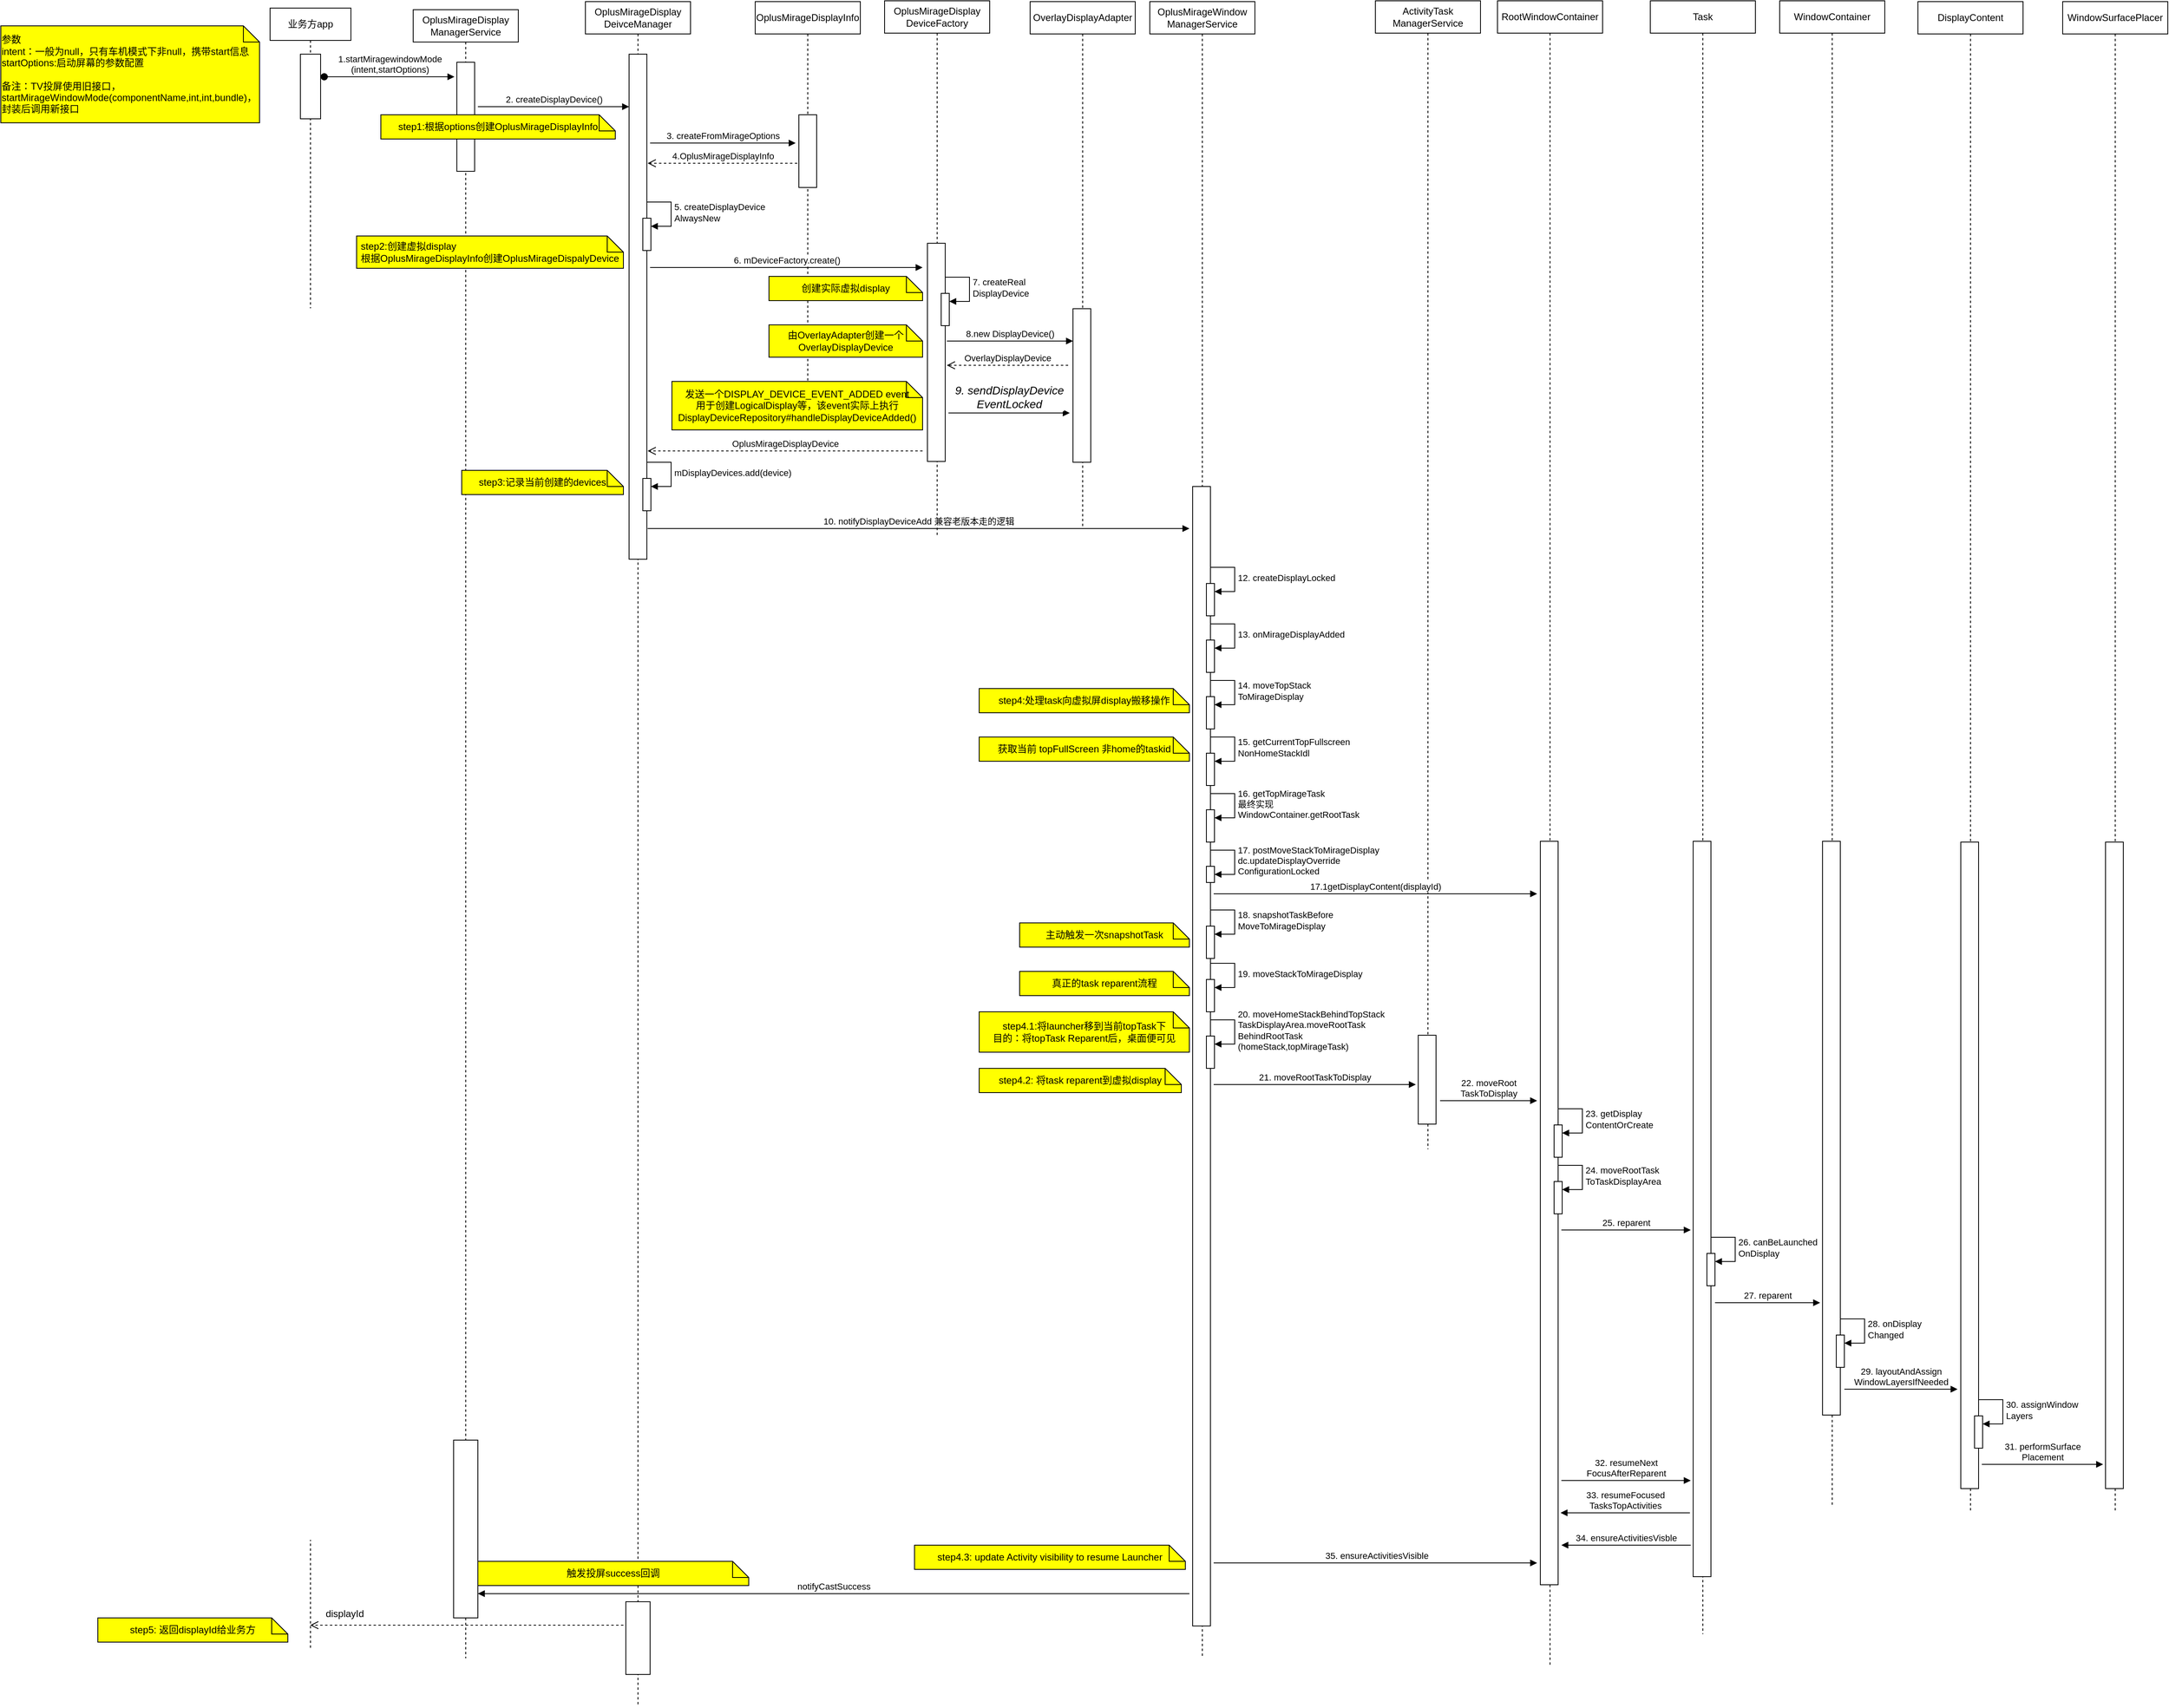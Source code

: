 <mxfile version="21.3.4" type="github">
  <diagram name="Page-1" id="2YBvvXClWsGukQMizWep">
    <mxGraphModel dx="2033" dy="610" grid="1" gridSize="10" guides="1" tooltips="1" connect="1" arrows="1" fold="1" page="1" pageScale="1" pageWidth="850" pageHeight="1100" math="0" shadow="0">
      <root>
        <mxCell id="0" />
        <mxCell id="1" parent="0" />
        <mxCell id="8hkkn-3WCArkH5dwM9WC-1" value="OplusMirageDisplay&lt;br&gt;ManagerService" style="shape=umlLifeline;perimeter=lifelinePerimeter;whiteSpace=wrap;html=1;container=0;dropTarget=0;collapsible=0;recursiveResize=0;outlineConnect=0;portConstraint=eastwest;newEdgeStyle={&quot;edgeStyle&quot;:&quot;elbowEdgeStyle&quot;,&quot;elbow&quot;:&quot;vertical&quot;,&quot;curved&quot;:0,&quot;rounded&quot;:0};" parent="1" vertex="1">
          <mxGeometry x="40" y="30" width="130" height="2040" as="geometry" />
        </mxCell>
        <mxCell id="8hkkn-3WCArkH5dwM9WC-2" value="" style="html=1;points=[];perimeter=orthogonalPerimeter;outlineConnect=0;targetShapes=umlLifeline;portConstraint=eastwest;newEdgeStyle={&quot;edgeStyle&quot;:&quot;elbowEdgeStyle&quot;,&quot;elbow&quot;:&quot;vertical&quot;,&quot;curved&quot;:0,&quot;rounded&quot;:0};" parent="8hkkn-3WCArkH5dwM9WC-1" vertex="1">
          <mxGeometry x="54" y="65" width="22" height="135" as="geometry" />
        </mxCell>
        <mxCell id="8hkkn-3WCArkH5dwM9WC-3" value="1.startMiragewindowMode&lt;br&gt;(intent,startOptions)" style="html=1;verticalAlign=bottom;startArrow=oval;endArrow=block;startSize=8;edgeStyle=elbowEdgeStyle;elbow=vertical;curved=0;rounded=0;" parent="8hkkn-3WCArkH5dwM9WC-1" edge="1">
          <mxGeometry relative="1" as="geometry">
            <mxPoint x="-110" y="83" as="sourcePoint" />
            <mxPoint x="51" y="83.103" as="targetPoint" />
          </mxGeometry>
        </mxCell>
        <mxCell id="gd3cZbeCwH0rsJXDqoFe-23" value="" style="html=1;points=[];perimeter=orthogonalPerimeter;outlineConnect=0;targetShapes=umlLifeline;portConstraint=eastwest;newEdgeStyle={&quot;edgeStyle&quot;:&quot;elbowEdgeStyle&quot;,&quot;elbow&quot;:&quot;vertical&quot;,&quot;curved&quot;:0,&quot;rounded&quot;:0};" vertex="1" parent="8hkkn-3WCArkH5dwM9WC-1">
          <mxGeometry x="50" y="1770" width="30" height="220" as="geometry" />
        </mxCell>
        <mxCell id="8hkkn-3WCArkH5dwM9WC-279" value="OplusMirageDisplay&lt;br&gt;DeivceManager" style="shape=umlLifeline;perimeter=lifelinePerimeter;whiteSpace=wrap;html=1;container=0;dropTarget=0;collapsible=0;recursiveResize=0;outlineConnect=0;portConstraint=eastwest;newEdgeStyle={&quot;edgeStyle&quot;:&quot;elbowEdgeStyle&quot;,&quot;elbow&quot;:&quot;vertical&quot;,&quot;curved&quot;:0,&quot;rounded&quot;:0};" parent="1" vertex="1">
          <mxGeometry x="253" y="20" width="130" height="2110" as="geometry" />
        </mxCell>
        <mxCell id="8hkkn-3WCArkH5dwM9WC-280" value="" style="html=1;points=[];perimeter=orthogonalPerimeter;outlineConnect=0;targetShapes=umlLifeline;portConstraint=eastwest;newEdgeStyle={&quot;edgeStyle&quot;:&quot;elbowEdgeStyle&quot;,&quot;elbow&quot;:&quot;vertical&quot;,&quot;curved&quot;:0,&quot;rounded&quot;:0};" parent="8hkkn-3WCArkH5dwM9WC-279" vertex="1">
          <mxGeometry x="54" y="65" width="22" height="625" as="geometry" />
        </mxCell>
        <mxCell id="8hkkn-3WCArkH5dwM9WC-285" value="" style="html=1;points=[];perimeter=orthogonalPerimeter;outlineConnect=0;targetShapes=umlLifeline;portConstraint=eastwest;newEdgeStyle={&quot;edgeStyle&quot;:&quot;elbowEdgeStyle&quot;,&quot;elbow&quot;:&quot;vertical&quot;,&quot;curved&quot;:0,&quot;rounded&quot;:0};" parent="8hkkn-3WCArkH5dwM9WC-279" vertex="1">
          <mxGeometry x="71" y="268" width="10" height="40" as="geometry" />
        </mxCell>
        <mxCell id="8hkkn-3WCArkH5dwM9WC-286" value="5. createDisplayDevice&lt;br&gt;AlwaysNew" style="html=1;align=left;spacingLeft=2;endArrow=block;rounded=0;edgeStyle=orthogonalEdgeStyle;curved=0;rounded=0;" parent="8hkkn-3WCArkH5dwM9WC-279" target="8hkkn-3WCArkH5dwM9WC-285" edge="1">
          <mxGeometry relative="1" as="geometry">
            <mxPoint x="76" y="248" as="sourcePoint" />
            <Array as="points">
              <mxPoint x="106" y="278" />
            </Array>
          </mxGeometry>
        </mxCell>
        <mxCell id="gd3cZbeCwH0rsJXDqoFe-13" value="" style="html=1;points=[];perimeter=orthogonalPerimeter;outlineConnect=0;targetShapes=umlLifeline;portConstraint=eastwest;newEdgeStyle={&quot;edgeStyle&quot;:&quot;elbowEdgeStyle&quot;,&quot;elbow&quot;:&quot;vertical&quot;,&quot;curved&quot;:0,&quot;rounded&quot;:0};" vertex="1" parent="8hkkn-3WCArkH5dwM9WC-279">
          <mxGeometry x="71" y="590" width="10" height="40" as="geometry" />
        </mxCell>
        <mxCell id="gd3cZbeCwH0rsJXDqoFe-14" value="mDisplayDevices.add(device)" style="html=1;align=left;spacingLeft=2;endArrow=block;rounded=0;edgeStyle=orthogonalEdgeStyle;curved=0;rounded=0;" edge="1" target="gd3cZbeCwH0rsJXDqoFe-13" parent="8hkkn-3WCArkH5dwM9WC-279">
          <mxGeometry relative="1" as="geometry">
            <mxPoint x="76" y="570" as="sourcePoint" />
            <Array as="points">
              <mxPoint x="106" y="600" />
            </Array>
          </mxGeometry>
        </mxCell>
        <mxCell id="gd3cZbeCwH0rsJXDqoFe-31" value="" style="html=1;points=[];perimeter=orthogonalPerimeter;outlineConnect=0;targetShapes=umlLifeline;portConstraint=eastwest;newEdgeStyle={&quot;edgeStyle&quot;:&quot;elbowEdgeStyle&quot;,&quot;elbow&quot;:&quot;vertical&quot;,&quot;curved&quot;:0,&quot;rounded&quot;:0};" vertex="1" parent="8hkkn-3WCArkH5dwM9WC-279">
          <mxGeometry x="50" y="1980" width="30" height="90" as="geometry" />
        </mxCell>
        <mxCell id="8hkkn-3WCArkH5dwM9WC-284" value="2. createDisplayDevice()" style="html=1;verticalAlign=bottom;endArrow=block;edgeStyle=elbowEdgeStyle;elbow=vertical;curved=0;rounded=0;" parent="1" edge="1">
          <mxGeometry width="80" relative="1" as="geometry">
            <mxPoint x="120" y="150" as="sourcePoint" />
            <mxPoint x="307" y="150.034" as="targetPoint" />
          </mxGeometry>
        </mxCell>
        <mxCell id="8hkkn-3WCArkH5dwM9WC-287" value="OplusMirageDisplayInfo" style="shape=umlLifeline;perimeter=lifelinePerimeter;whiteSpace=wrap;html=1;container=0;dropTarget=0;collapsible=0;recursiveResize=0;outlineConnect=0;portConstraint=eastwest;newEdgeStyle={&quot;edgeStyle&quot;:&quot;elbowEdgeStyle&quot;,&quot;elbow&quot;:&quot;vertical&quot;,&quot;curved&quot;:0,&quot;rounded&quot;:0};" parent="1" vertex="1">
          <mxGeometry x="463" y="20" width="130" height="510" as="geometry" />
        </mxCell>
        <mxCell id="8hkkn-3WCArkH5dwM9WC-288" value="" style="html=1;points=[];perimeter=orthogonalPerimeter;outlineConnect=0;targetShapes=umlLifeline;portConstraint=eastwest;newEdgeStyle={&quot;edgeStyle&quot;:&quot;elbowEdgeStyle&quot;,&quot;elbow&quot;:&quot;vertical&quot;,&quot;curved&quot;:0,&quot;rounded&quot;:0};" parent="8hkkn-3WCArkH5dwM9WC-287" vertex="1">
          <mxGeometry x="54" y="140" width="22" height="90" as="geometry" />
        </mxCell>
        <mxCell id="8hkkn-3WCArkH5dwM9WC-293" value="3. createFromMirageOptions" style="html=1;verticalAlign=bottom;endArrow=block;edgeStyle=elbowEdgeStyle;elbow=vertical;curved=0;rounded=0;" parent="1" edge="1">
          <mxGeometry width="80" relative="1" as="geometry">
            <mxPoint x="333" y="195" as="sourcePoint" />
            <mxPoint x="513" y="195" as="targetPoint" />
          </mxGeometry>
        </mxCell>
        <mxCell id="8hkkn-3WCArkH5dwM9WC-296" value="OplusMirageDisplay&lt;br&gt;DeviceFactory" style="shape=umlLifeline;perimeter=lifelinePerimeter;whiteSpace=wrap;html=1;container=0;dropTarget=0;collapsible=0;recursiveResize=0;outlineConnect=0;portConstraint=eastwest;newEdgeStyle={&quot;edgeStyle&quot;:&quot;elbowEdgeStyle&quot;,&quot;elbow&quot;:&quot;vertical&quot;,&quot;curved&quot;:0,&quot;rounded&quot;:0};" parent="1" vertex="1">
          <mxGeometry x="623" y="19" width="130" height="661" as="geometry" />
        </mxCell>
        <mxCell id="8hkkn-3WCArkH5dwM9WC-297" value="" style="html=1;points=[];perimeter=orthogonalPerimeter;outlineConnect=0;targetShapes=umlLifeline;portConstraint=eastwest;newEdgeStyle={&quot;edgeStyle&quot;:&quot;elbowEdgeStyle&quot;,&quot;elbow&quot;:&quot;vertical&quot;,&quot;curved&quot;:0,&quot;rounded&quot;:0};" parent="8hkkn-3WCArkH5dwM9WC-296" vertex="1">
          <mxGeometry x="53" y="300" width="22" height="270" as="geometry" />
        </mxCell>
        <mxCell id="8hkkn-3WCArkH5dwM9WC-304" value="" style="html=1;points=[];perimeter=orthogonalPerimeter;outlineConnect=0;targetShapes=umlLifeline;portConstraint=eastwest;newEdgeStyle={&quot;edgeStyle&quot;:&quot;elbowEdgeStyle&quot;,&quot;elbow&quot;:&quot;vertical&quot;,&quot;curved&quot;:0,&quot;rounded&quot;:0};" parent="8hkkn-3WCArkH5dwM9WC-296" vertex="1">
          <mxGeometry x="70" y="362" width="10" height="40" as="geometry" />
        </mxCell>
        <mxCell id="8hkkn-3WCArkH5dwM9WC-305" value="7. createReal&lt;br&gt;DisplayDevice" style="html=1;align=left;spacingLeft=2;endArrow=block;rounded=0;edgeStyle=orthogonalEdgeStyle;curved=0;rounded=0;" parent="8hkkn-3WCArkH5dwM9WC-296" target="8hkkn-3WCArkH5dwM9WC-304" edge="1">
          <mxGeometry relative="1" as="geometry">
            <mxPoint x="75" y="342" as="sourcePoint" />
            <Array as="points">
              <mxPoint x="105" y="372" />
            </Array>
          </mxGeometry>
        </mxCell>
        <mxCell id="8hkkn-3WCArkH5dwM9WC-303" value="6. mDeviceFactory.create()" style="html=1;verticalAlign=bottom;endArrow=block;edgeStyle=elbowEdgeStyle;elbow=vertical;curved=0;rounded=0;" parent="1" edge="1">
          <mxGeometry x="0.002" width="80" relative="1" as="geometry">
            <mxPoint x="333" y="349" as="sourcePoint" />
            <mxPoint x="670" y="349" as="targetPoint" />
            <mxPoint as="offset" />
          </mxGeometry>
        </mxCell>
        <mxCell id="8hkkn-3WCArkH5dwM9WC-306" value="OverlayDisplayAdapter" style="shape=umlLifeline;perimeter=lifelinePerimeter;whiteSpace=wrap;html=1;container=0;dropTarget=0;collapsible=0;recursiveResize=0;outlineConnect=0;portConstraint=eastwest;newEdgeStyle={&quot;edgeStyle&quot;:&quot;elbowEdgeStyle&quot;,&quot;elbow&quot;:&quot;vertical&quot;,&quot;curved&quot;:0,&quot;rounded&quot;:0};" parent="1" vertex="1">
          <mxGeometry x="803" y="20" width="130" height="650" as="geometry" />
        </mxCell>
        <mxCell id="8hkkn-3WCArkH5dwM9WC-307" value="" style="html=1;points=[];perimeter=orthogonalPerimeter;outlineConnect=0;targetShapes=umlLifeline;portConstraint=eastwest;newEdgeStyle={&quot;edgeStyle&quot;:&quot;elbowEdgeStyle&quot;,&quot;elbow&quot;:&quot;vertical&quot;,&quot;curved&quot;:0,&quot;rounded&quot;:0};" parent="8hkkn-3WCArkH5dwM9WC-306" vertex="1">
          <mxGeometry x="53" y="380" width="22" height="190" as="geometry" />
        </mxCell>
        <mxCell id="8hkkn-3WCArkH5dwM9WC-310" value="&lt;font style=&quot;font-size: 14px;&quot;&gt;&lt;i&gt;9. sendDisplayDevice&lt;br&gt;EventLocked&lt;/i&gt;&lt;/font&gt;" style="html=1;verticalAlign=bottom;endArrow=block;edgeStyle=elbowEdgeStyle;elbow=vertical;curved=0;rounded=0;" parent="1" edge="1">
          <mxGeometry width="80" relative="1" as="geometry">
            <mxPoint x="702" y="529" as="sourcePoint" />
            <mxPoint x="852" y="529" as="targetPoint" />
            <mxPoint as="offset" />
          </mxGeometry>
        </mxCell>
        <mxCell id="8hkkn-3WCArkH5dwM9WC-311" value="OplusMirageDisplayDevice" style="html=1;verticalAlign=bottom;endArrow=open;dashed=1;endSize=8;edgeStyle=elbowEdgeStyle;elbow=vertical;curved=0;rounded=0;" parent="1" edge="1">
          <mxGeometry relative="1" as="geometry">
            <mxPoint x="670" y="576" as="sourcePoint" />
            <mxPoint x="330" y="576" as="targetPoint" />
          </mxGeometry>
        </mxCell>
        <mxCell id="8hkkn-3WCArkH5dwM9WC-312" value="OplusMirageWindow&lt;br&gt;ManagerService" style="shape=umlLifeline;perimeter=lifelinePerimeter;whiteSpace=wrap;html=1;container=0;dropTarget=0;collapsible=0;recursiveResize=0;outlineConnect=0;portConstraint=eastwest;newEdgeStyle={&quot;edgeStyle&quot;:&quot;elbowEdgeStyle&quot;,&quot;elbow&quot;:&quot;vertical&quot;,&quot;curved&quot;:0,&quot;rounded&quot;:0};" parent="1" vertex="1">
          <mxGeometry x="951" y="20" width="130" height="2050" as="geometry" />
        </mxCell>
        <mxCell id="8hkkn-3WCArkH5dwM9WC-313" value="" style="html=1;points=[];perimeter=orthogonalPerimeter;outlineConnect=0;targetShapes=umlLifeline;portConstraint=eastwest;newEdgeStyle={&quot;edgeStyle&quot;:&quot;elbowEdgeStyle&quot;,&quot;elbow&quot;:&quot;vertical&quot;,&quot;curved&quot;:0,&quot;rounded&quot;:0};" parent="8hkkn-3WCArkH5dwM9WC-312" vertex="1">
          <mxGeometry x="53" y="600" width="22" height="1410" as="geometry" />
        </mxCell>
        <mxCell id="8hkkn-3WCArkH5dwM9WC-317" value="" style="html=1;points=[];perimeter=orthogonalPerimeter;outlineConnect=0;targetShapes=umlLifeline;portConstraint=eastwest;newEdgeStyle={&quot;edgeStyle&quot;:&quot;elbowEdgeStyle&quot;,&quot;elbow&quot;:&quot;vertical&quot;,&quot;curved&quot;:0,&quot;rounded&quot;:0};" parent="8hkkn-3WCArkH5dwM9WC-312" vertex="1">
          <mxGeometry x="70" y="720" width="10" height="40" as="geometry" />
        </mxCell>
        <mxCell id="8hkkn-3WCArkH5dwM9WC-318" value="12. createDisplayLocked" style="html=1;align=left;spacingLeft=2;endArrow=block;rounded=0;edgeStyle=orthogonalEdgeStyle;curved=0;rounded=0;" parent="8hkkn-3WCArkH5dwM9WC-312" target="8hkkn-3WCArkH5dwM9WC-317" edge="1">
          <mxGeometry relative="1" as="geometry">
            <mxPoint x="75" y="700" as="sourcePoint" />
            <Array as="points">
              <mxPoint x="105" y="730" />
            </Array>
          </mxGeometry>
        </mxCell>
        <mxCell id="8hkkn-3WCArkH5dwM9WC-319" value="" style="html=1;points=[];perimeter=orthogonalPerimeter;outlineConnect=0;targetShapes=umlLifeline;portConstraint=eastwest;newEdgeStyle={&quot;edgeStyle&quot;:&quot;elbowEdgeStyle&quot;,&quot;elbow&quot;:&quot;vertical&quot;,&quot;curved&quot;:0,&quot;rounded&quot;:0};" parent="8hkkn-3WCArkH5dwM9WC-312" vertex="1">
          <mxGeometry x="70" y="790" width="10" height="40" as="geometry" />
        </mxCell>
        <mxCell id="8hkkn-3WCArkH5dwM9WC-320" value="13. onMirageDisplayAdded" style="html=1;align=left;spacingLeft=2;endArrow=block;rounded=0;edgeStyle=orthogonalEdgeStyle;curved=0;rounded=0;" parent="8hkkn-3WCArkH5dwM9WC-312" target="8hkkn-3WCArkH5dwM9WC-319" edge="1">
          <mxGeometry relative="1" as="geometry">
            <mxPoint x="75" y="770" as="sourcePoint" />
            <Array as="points">
              <mxPoint x="105" y="800" />
            </Array>
          </mxGeometry>
        </mxCell>
        <mxCell id="8hkkn-3WCArkH5dwM9WC-321" value="" style="html=1;points=[];perimeter=orthogonalPerimeter;outlineConnect=0;targetShapes=umlLifeline;portConstraint=eastwest;newEdgeStyle={&quot;edgeStyle&quot;:&quot;elbowEdgeStyle&quot;,&quot;elbow&quot;:&quot;vertical&quot;,&quot;curved&quot;:0,&quot;rounded&quot;:0};" parent="8hkkn-3WCArkH5dwM9WC-312" vertex="1">
          <mxGeometry x="70" y="860" width="10" height="40" as="geometry" />
        </mxCell>
        <mxCell id="8hkkn-3WCArkH5dwM9WC-322" value="14. moveTopStack&lt;br&gt;ToMirageDisplay&amp;nbsp;" style="html=1;align=left;spacingLeft=2;endArrow=block;rounded=0;edgeStyle=orthogonalEdgeStyle;curved=0;rounded=0;" parent="8hkkn-3WCArkH5dwM9WC-312" target="8hkkn-3WCArkH5dwM9WC-321" edge="1">
          <mxGeometry relative="1" as="geometry">
            <mxPoint x="75" y="840" as="sourcePoint" />
            <Array as="points">
              <mxPoint x="105" y="870" />
            </Array>
          </mxGeometry>
        </mxCell>
        <mxCell id="8hkkn-3WCArkH5dwM9WC-323" value="" style="html=1;points=[];perimeter=orthogonalPerimeter;outlineConnect=0;targetShapes=umlLifeline;portConstraint=eastwest;newEdgeStyle={&quot;edgeStyle&quot;:&quot;elbowEdgeStyle&quot;,&quot;elbow&quot;:&quot;vertical&quot;,&quot;curved&quot;:0,&quot;rounded&quot;:0};" parent="8hkkn-3WCArkH5dwM9WC-312" vertex="1">
          <mxGeometry x="70" y="930" width="10" height="40" as="geometry" />
        </mxCell>
        <mxCell id="8hkkn-3WCArkH5dwM9WC-324" value="15. getCurrentTopFullscreen&lt;br&gt;NonHomeStackIdl" style="html=1;align=left;spacingLeft=2;endArrow=block;rounded=0;edgeStyle=orthogonalEdgeStyle;curved=0;rounded=0;" parent="8hkkn-3WCArkH5dwM9WC-312" target="8hkkn-3WCArkH5dwM9WC-323" edge="1">
          <mxGeometry relative="1" as="geometry">
            <mxPoint x="75" y="910" as="sourcePoint" />
            <Array as="points">
              <mxPoint x="105" y="940" />
            </Array>
          </mxGeometry>
        </mxCell>
        <mxCell id="8hkkn-3WCArkH5dwM9WC-325" value="" style="html=1;points=[];perimeter=orthogonalPerimeter;outlineConnect=0;targetShapes=umlLifeline;portConstraint=eastwest;newEdgeStyle={&quot;edgeStyle&quot;:&quot;elbowEdgeStyle&quot;,&quot;elbow&quot;:&quot;vertical&quot;,&quot;curved&quot;:0,&quot;rounded&quot;:0};" parent="8hkkn-3WCArkH5dwM9WC-312" vertex="1">
          <mxGeometry x="70" y="1000" width="10" height="40" as="geometry" />
        </mxCell>
        <mxCell id="8hkkn-3WCArkH5dwM9WC-326" value="16. getTopMirageTask&lt;br&gt;最终实现&lt;br&gt;WindowContainer.getRootTask" style="html=1;align=left;spacingLeft=2;endArrow=block;rounded=0;edgeStyle=orthogonalEdgeStyle;curved=0;rounded=0;" parent="8hkkn-3WCArkH5dwM9WC-312" target="8hkkn-3WCArkH5dwM9WC-325" edge="1">
          <mxGeometry relative="1" as="geometry">
            <mxPoint x="75" y="980" as="sourcePoint" />
            <Array as="points">
              <mxPoint x="105" y="1010" />
            </Array>
          </mxGeometry>
        </mxCell>
        <mxCell id="8hkkn-3WCArkH5dwM9WC-329" value="" style="html=1;points=[];perimeter=orthogonalPerimeter;outlineConnect=0;targetShapes=umlLifeline;portConstraint=eastwest;newEdgeStyle={&quot;edgeStyle&quot;:&quot;elbowEdgeStyle&quot;,&quot;elbow&quot;:&quot;vertical&quot;,&quot;curved&quot;:0,&quot;rounded&quot;:0};" parent="8hkkn-3WCArkH5dwM9WC-312" vertex="1">
          <mxGeometry x="70" y="1070" width="10" height="20" as="geometry" />
        </mxCell>
        <mxCell id="8hkkn-3WCArkH5dwM9WC-330" value="17. postMoveStackToMirageDisplay&lt;br&gt;dc.updateDisplayOverride&lt;br&gt;ConfigurationLocked" style="html=1;align=left;spacingLeft=2;endArrow=block;rounded=0;edgeStyle=orthogonalEdgeStyle;curved=0;rounded=0;" parent="8hkkn-3WCArkH5dwM9WC-312" target="8hkkn-3WCArkH5dwM9WC-329" edge="1">
          <mxGeometry relative="1" as="geometry">
            <mxPoint x="75" y="1050" as="sourcePoint" />
            <Array as="points">
              <mxPoint x="105" y="1080" />
            </Array>
          </mxGeometry>
        </mxCell>
        <mxCell id="8hkkn-3WCArkH5dwM9WC-331" value="" style="html=1;points=[];perimeter=orthogonalPerimeter;outlineConnect=0;targetShapes=umlLifeline;portConstraint=eastwest;newEdgeStyle={&quot;edgeStyle&quot;:&quot;elbowEdgeStyle&quot;,&quot;elbow&quot;:&quot;vertical&quot;,&quot;curved&quot;:0,&quot;rounded&quot;:0};" parent="8hkkn-3WCArkH5dwM9WC-312" vertex="1">
          <mxGeometry x="70" y="1144" width="10" height="40" as="geometry" />
        </mxCell>
        <mxCell id="8hkkn-3WCArkH5dwM9WC-332" value="18. snapshotTaskBefore&lt;br&gt;MoveToMirageDisplay" style="html=1;align=left;spacingLeft=2;endArrow=block;rounded=0;edgeStyle=orthogonalEdgeStyle;curved=0;rounded=0;" parent="8hkkn-3WCArkH5dwM9WC-312" target="8hkkn-3WCArkH5dwM9WC-331" edge="1">
          <mxGeometry relative="1" as="geometry">
            <mxPoint x="75" y="1124" as="sourcePoint" />
            <Array as="points">
              <mxPoint x="105" y="1154" />
            </Array>
          </mxGeometry>
        </mxCell>
        <mxCell id="8hkkn-3WCArkH5dwM9WC-333" value="" style="html=1;points=[];perimeter=orthogonalPerimeter;outlineConnect=0;targetShapes=umlLifeline;portConstraint=eastwest;newEdgeStyle={&quot;edgeStyle&quot;:&quot;elbowEdgeStyle&quot;,&quot;elbow&quot;:&quot;vertical&quot;,&quot;curved&quot;:0,&quot;rounded&quot;:0};" parent="8hkkn-3WCArkH5dwM9WC-312" vertex="1">
          <mxGeometry x="70" y="1210" width="10" height="40" as="geometry" />
        </mxCell>
        <mxCell id="8hkkn-3WCArkH5dwM9WC-334" value="19. moveStackToMirageDisplay" style="html=1;align=left;spacingLeft=2;endArrow=block;rounded=0;edgeStyle=orthogonalEdgeStyle;curved=0;rounded=0;" parent="8hkkn-3WCArkH5dwM9WC-312" target="8hkkn-3WCArkH5dwM9WC-333" edge="1">
          <mxGeometry relative="1" as="geometry">
            <mxPoint x="75" y="1190" as="sourcePoint" />
            <Array as="points">
              <mxPoint x="105" y="1220" />
            </Array>
          </mxGeometry>
        </mxCell>
        <mxCell id="8hkkn-3WCArkH5dwM9WC-335" value="" style="html=1;points=[];perimeter=orthogonalPerimeter;outlineConnect=0;targetShapes=umlLifeline;portConstraint=eastwest;newEdgeStyle={&quot;edgeStyle&quot;:&quot;elbowEdgeStyle&quot;,&quot;elbow&quot;:&quot;vertical&quot;,&quot;curved&quot;:0,&quot;rounded&quot;:0};" parent="8hkkn-3WCArkH5dwM9WC-312" vertex="1">
          <mxGeometry x="70" y="1280" width="10" height="40" as="geometry" />
        </mxCell>
        <mxCell id="8hkkn-3WCArkH5dwM9WC-336" value="20. moveHomeStackBehindTopStack&lt;br&gt;TaskDisplayArea.moveRootTask&lt;br&gt;BehindRootTask&lt;br&gt;(homeStack,topMirageTask)" style="html=1;align=left;spacingLeft=2;endArrow=block;rounded=0;edgeStyle=orthogonalEdgeStyle;curved=0;rounded=0;" parent="8hkkn-3WCArkH5dwM9WC-312" target="8hkkn-3WCArkH5dwM9WC-335" edge="1">
          <mxGeometry relative="1" as="geometry">
            <mxPoint x="75" y="1260" as="sourcePoint" />
            <Array as="points">
              <mxPoint x="105" y="1290" />
            </Array>
          </mxGeometry>
        </mxCell>
        <mxCell id="8hkkn-3WCArkH5dwM9WC-314" value="10. notifyDisplayDeviceAdd 兼容老版本走的逻辑" style="html=1;verticalAlign=bottom;endArrow=block;edgeStyle=elbowEdgeStyle;elbow=vertical;curved=0;rounded=0;" parent="1" edge="1">
          <mxGeometry width="80" relative="1" as="geometry">
            <mxPoint x="330" y="672" as="sourcePoint" />
            <mxPoint x="1000" y="672" as="targetPoint" />
          </mxGeometry>
        </mxCell>
        <mxCell id="8hkkn-3WCArkH5dwM9WC-337" value="ActivityTask&lt;br&gt;ManagerService" style="shape=umlLifeline;perimeter=lifelinePerimeter;whiteSpace=wrap;html=1;container=0;dropTarget=0;collapsible=0;recursiveResize=0;outlineConnect=0;portConstraint=eastwest;newEdgeStyle={&quot;edgeStyle&quot;:&quot;elbowEdgeStyle&quot;,&quot;elbow&quot;:&quot;vertical&quot;,&quot;curved&quot;:0,&quot;rounded&quot;:0};" parent="1" vertex="1">
          <mxGeometry x="1230" y="19" width="130" height="1421" as="geometry" />
        </mxCell>
        <mxCell id="8hkkn-3WCArkH5dwM9WC-338" value="" style="html=1;points=[];perimeter=orthogonalPerimeter;outlineConnect=0;targetShapes=umlLifeline;portConstraint=eastwest;newEdgeStyle={&quot;edgeStyle&quot;:&quot;elbowEdgeStyle&quot;,&quot;elbow&quot;:&quot;vertical&quot;,&quot;curved&quot;:0,&quot;rounded&quot;:0};" parent="8hkkn-3WCArkH5dwM9WC-337" vertex="1">
          <mxGeometry x="53" y="1280" width="22" height="110" as="geometry" />
        </mxCell>
        <mxCell id="8hkkn-3WCArkH5dwM9WC-339" value="21. moveRootTaskToDisplay" style="html=1;verticalAlign=bottom;endArrow=block;edgeStyle=elbowEdgeStyle;elbow=vertical;curved=0;rounded=0;" parent="1" edge="1">
          <mxGeometry width="80" relative="1" as="geometry">
            <mxPoint x="1030" y="1360" as="sourcePoint" />
            <mxPoint x="1280" y="1360" as="targetPoint" />
          </mxGeometry>
        </mxCell>
        <mxCell id="8hkkn-3WCArkH5dwM9WC-340" value="RootWindowContainer" style="shape=umlLifeline;perimeter=lifelinePerimeter;whiteSpace=wrap;html=1;container=0;dropTarget=0;collapsible=0;recursiveResize=0;outlineConnect=0;portConstraint=eastwest;newEdgeStyle={&quot;edgeStyle&quot;:&quot;elbowEdgeStyle&quot;,&quot;elbow&quot;:&quot;vertical&quot;,&quot;curved&quot;:0,&quot;rounded&quot;:0};" parent="1" vertex="1">
          <mxGeometry x="1381" y="19" width="130" height="2061" as="geometry" />
        </mxCell>
        <mxCell id="8hkkn-3WCArkH5dwM9WC-341" value="" style="html=1;points=[];perimeter=orthogonalPerimeter;outlineConnect=0;targetShapes=umlLifeline;portConstraint=eastwest;newEdgeStyle={&quot;edgeStyle&quot;:&quot;elbowEdgeStyle&quot;,&quot;elbow&quot;:&quot;vertical&quot;,&quot;curved&quot;:0,&quot;rounded&quot;:0};" parent="8hkkn-3WCArkH5dwM9WC-340" vertex="1">
          <mxGeometry x="53" y="1040" width="22" height="920" as="geometry" />
        </mxCell>
        <mxCell id="8hkkn-3WCArkH5dwM9WC-344" value="" style="html=1;points=[];perimeter=orthogonalPerimeter;outlineConnect=0;targetShapes=umlLifeline;portConstraint=eastwest;newEdgeStyle={&quot;edgeStyle&quot;:&quot;elbowEdgeStyle&quot;,&quot;elbow&quot;:&quot;vertical&quot;,&quot;curved&quot;:0,&quot;rounded&quot;:0};" parent="8hkkn-3WCArkH5dwM9WC-340" vertex="1">
          <mxGeometry x="70" y="1391" width="10" height="40" as="geometry" />
        </mxCell>
        <mxCell id="8hkkn-3WCArkH5dwM9WC-345" value="23. getDisplay&lt;br&gt;ContentOrCreate" style="html=1;align=left;spacingLeft=2;endArrow=block;rounded=0;edgeStyle=orthogonalEdgeStyle;curved=0;rounded=0;" parent="8hkkn-3WCArkH5dwM9WC-340" target="8hkkn-3WCArkH5dwM9WC-344" edge="1">
          <mxGeometry relative="1" as="geometry">
            <mxPoint x="75" y="1371" as="sourcePoint" />
            <Array as="points">
              <mxPoint x="105" y="1401" />
            </Array>
          </mxGeometry>
        </mxCell>
        <mxCell id="8hkkn-3WCArkH5dwM9WC-346" value="" style="html=1;points=[];perimeter=orthogonalPerimeter;outlineConnect=0;targetShapes=umlLifeline;portConstraint=eastwest;newEdgeStyle={&quot;edgeStyle&quot;:&quot;elbowEdgeStyle&quot;,&quot;elbow&quot;:&quot;vertical&quot;,&quot;curved&quot;:0,&quot;rounded&quot;:0};" parent="8hkkn-3WCArkH5dwM9WC-340" vertex="1">
          <mxGeometry x="70" y="1461" width="10" height="40" as="geometry" />
        </mxCell>
        <mxCell id="8hkkn-3WCArkH5dwM9WC-347" value="24. moveRootTask&lt;br&gt;ToTaskDisplayArea" style="html=1;align=left;spacingLeft=2;endArrow=block;rounded=0;edgeStyle=orthogonalEdgeStyle;curved=0;rounded=0;" parent="8hkkn-3WCArkH5dwM9WC-340" target="8hkkn-3WCArkH5dwM9WC-346" edge="1">
          <mxGeometry relative="1" as="geometry">
            <mxPoint x="75" y="1441" as="sourcePoint" />
            <Array as="points">
              <mxPoint x="105" y="1471" />
            </Array>
          </mxGeometry>
        </mxCell>
        <mxCell id="8hkkn-3WCArkH5dwM9WC-342" value="17.1getDisplayContent(displayId)" style="html=1;verticalAlign=bottom;endArrow=block;edgeStyle=elbowEdgeStyle;elbow=vertical;curved=0;rounded=0;" parent="1" edge="1">
          <mxGeometry width="80" relative="1" as="geometry">
            <mxPoint x="1030" y="1124" as="sourcePoint" />
            <mxPoint x="1430" y="1124" as="targetPoint" />
          </mxGeometry>
        </mxCell>
        <mxCell id="8hkkn-3WCArkH5dwM9WC-343" value="22. moveRoot&lt;br&gt;TaskToDisplay" style="html=1;verticalAlign=bottom;endArrow=block;edgeStyle=elbowEdgeStyle;elbow=vertical;curved=0;rounded=0;" parent="1" edge="1">
          <mxGeometry width="80" relative="1" as="geometry">
            <mxPoint x="1310" y="1380" as="sourcePoint" />
            <mxPoint x="1430" y="1380" as="targetPoint" />
          </mxGeometry>
        </mxCell>
        <mxCell id="8hkkn-3WCArkH5dwM9WC-348" value="&amp;nbsp;35. ensureActivitiesVisible" style="html=1;verticalAlign=bottom;endArrow=block;edgeStyle=elbowEdgeStyle;elbow=vertical;curved=0;rounded=0;" parent="1" edge="1">
          <mxGeometry width="80" relative="1" as="geometry">
            <mxPoint x="1030" y="1952" as="sourcePoint" />
            <mxPoint x="1430" y="1952" as="targetPoint" />
          </mxGeometry>
        </mxCell>
        <mxCell id="BTnKgpzovzwkrVFmSv59-1" value="Task" style="shape=umlLifeline;perimeter=lifelinePerimeter;whiteSpace=wrap;html=1;container=0;dropTarget=0;collapsible=0;recursiveResize=0;outlineConnect=0;portConstraint=eastwest;newEdgeStyle={&quot;edgeStyle&quot;:&quot;elbowEdgeStyle&quot;,&quot;elbow&quot;:&quot;vertical&quot;,&quot;curved&quot;:0,&quot;rounded&quot;:0};" parent="1" vertex="1">
          <mxGeometry x="1570" y="19" width="130" height="2021" as="geometry" />
        </mxCell>
        <mxCell id="BTnKgpzovzwkrVFmSv59-2" value="" style="html=1;points=[];perimeter=orthogonalPerimeter;outlineConnect=0;targetShapes=umlLifeline;portConstraint=eastwest;newEdgeStyle={&quot;edgeStyle&quot;:&quot;elbowEdgeStyle&quot;,&quot;elbow&quot;:&quot;vertical&quot;,&quot;curved&quot;:0,&quot;rounded&quot;:0};" parent="BTnKgpzovzwkrVFmSv59-1" vertex="1">
          <mxGeometry x="53" y="1040" width="22" height="910" as="geometry" />
        </mxCell>
        <mxCell id="BTnKgpzovzwkrVFmSv59-8" value="" style="html=1;points=[];perimeter=orthogonalPerimeter;outlineConnect=0;targetShapes=umlLifeline;portConstraint=eastwest;newEdgeStyle={&quot;edgeStyle&quot;:&quot;elbowEdgeStyle&quot;,&quot;elbow&quot;:&quot;vertical&quot;,&quot;curved&quot;:0,&quot;rounded&quot;:0};" parent="BTnKgpzovzwkrVFmSv59-1" vertex="1">
          <mxGeometry x="70" y="1550" width="10" height="40" as="geometry" />
        </mxCell>
        <mxCell id="BTnKgpzovzwkrVFmSv59-9" value="26. canBeLaunched&lt;br&gt;OnDisplay" style="html=1;align=left;spacingLeft=2;endArrow=block;rounded=0;edgeStyle=orthogonalEdgeStyle;curved=0;rounded=0;" parent="BTnKgpzovzwkrVFmSv59-1" target="BTnKgpzovzwkrVFmSv59-8" edge="1">
          <mxGeometry relative="1" as="geometry">
            <mxPoint x="75" y="1530" as="sourcePoint" />
            <Array as="points">
              <mxPoint x="105" y="1560" />
            </Array>
          </mxGeometry>
        </mxCell>
        <mxCell id="BTnKgpzovzwkrVFmSv59-7" value="25. reparent" style="html=1;verticalAlign=bottom;endArrow=block;edgeStyle=elbowEdgeStyle;elbow=vertical;curved=0;rounded=0;" parent="1" edge="1">
          <mxGeometry width="80" relative="1" as="geometry">
            <mxPoint x="1460" y="1540" as="sourcePoint" />
            <mxPoint x="1620" y="1540" as="targetPoint" />
          </mxGeometry>
        </mxCell>
        <mxCell id="BTnKgpzovzwkrVFmSv59-12" value="WindowContainer" style="shape=umlLifeline;perimeter=lifelinePerimeter;whiteSpace=wrap;html=1;container=0;dropTarget=0;collapsible=0;recursiveResize=0;outlineConnect=0;portConstraint=eastwest;newEdgeStyle={&quot;edgeStyle&quot;:&quot;elbowEdgeStyle&quot;,&quot;elbow&quot;:&quot;vertical&quot;,&quot;curved&quot;:0,&quot;rounded&quot;:0};" parent="1" vertex="1">
          <mxGeometry x="1730" y="19" width="130" height="1861" as="geometry" />
        </mxCell>
        <mxCell id="BTnKgpzovzwkrVFmSv59-13" value="" style="html=1;points=[];perimeter=orthogonalPerimeter;outlineConnect=0;targetShapes=umlLifeline;portConstraint=eastwest;newEdgeStyle={&quot;edgeStyle&quot;:&quot;elbowEdgeStyle&quot;,&quot;elbow&quot;:&quot;vertical&quot;,&quot;curved&quot;:0,&quot;rounded&quot;:0};" parent="BTnKgpzovzwkrVFmSv59-12" vertex="1">
          <mxGeometry x="53" y="1040" width="22" height="710" as="geometry" />
        </mxCell>
        <mxCell id="BTnKgpzovzwkrVFmSv59-19" value="" style="html=1;points=[];perimeter=orthogonalPerimeter;outlineConnect=0;targetShapes=umlLifeline;portConstraint=eastwest;newEdgeStyle={&quot;edgeStyle&quot;:&quot;elbowEdgeStyle&quot;,&quot;elbow&quot;:&quot;vertical&quot;,&quot;curved&quot;:0,&quot;rounded&quot;:0};" parent="BTnKgpzovzwkrVFmSv59-12" vertex="1">
          <mxGeometry x="70" y="1651" width="10" height="40" as="geometry" />
        </mxCell>
        <mxCell id="BTnKgpzovzwkrVFmSv59-20" value="28. onDisplay&lt;br&gt;Changed" style="html=1;align=left;spacingLeft=2;endArrow=block;rounded=0;edgeStyle=orthogonalEdgeStyle;curved=0;rounded=0;" parent="BTnKgpzovzwkrVFmSv59-12" target="BTnKgpzovzwkrVFmSv59-19" edge="1">
          <mxGeometry relative="1" as="geometry">
            <mxPoint x="75" y="1631" as="sourcePoint" />
            <Array as="points">
              <mxPoint x="105" y="1661" />
            </Array>
          </mxGeometry>
        </mxCell>
        <mxCell id="BTnKgpzovzwkrVFmSv59-18" value="27. reparent" style="html=1;verticalAlign=bottom;endArrow=block;edgeStyle=elbowEdgeStyle;elbow=vertical;curved=0;rounded=0;" parent="1" edge="1">
          <mxGeometry width="80" relative="1" as="geometry">
            <mxPoint x="1650" y="1630" as="sourcePoint" />
            <mxPoint x="1780" y="1630" as="targetPoint" />
          </mxGeometry>
        </mxCell>
        <mxCell id="BTnKgpzovzwkrVFmSv59-21" value="DisplayContent" style="shape=umlLifeline;perimeter=lifelinePerimeter;whiteSpace=wrap;html=1;container=0;dropTarget=0;collapsible=0;recursiveResize=0;outlineConnect=0;portConstraint=eastwest;newEdgeStyle={&quot;edgeStyle&quot;:&quot;elbowEdgeStyle&quot;,&quot;elbow&quot;:&quot;vertical&quot;,&quot;curved&quot;:0,&quot;rounded&quot;:0};" parent="1" vertex="1">
          <mxGeometry x="1901" y="20" width="130" height="1870" as="geometry" />
        </mxCell>
        <mxCell id="BTnKgpzovzwkrVFmSv59-22" value="" style="html=1;points=[];perimeter=orthogonalPerimeter;outlineConnect=0;targetShapes=umlLifeline;portConstraint=eastwest;newEdgeStyle={&quot;edgeStyle&quot;:&quot;elbowEdgeStyle&quot;,&quot;elbow&quot;:&quot;vertical&quot;,&quot;curved&quot;:0,&quot;rounded&quot;:0};" parent="BTnKgpzovzwkrVFmSv59-21" vertex="1">
          <mxGeometry x="53" y="1040" width="22" height="800" as="geometry" />
        </mxCell>
        <mxCell id="BTnKgpzovzwkrVFmSv59-26" value="" style="html=1;points=[];perimeter=orthogonalPerimeter;outlineConnect=0;targetShapes=umlLifeline;portConstraint=eastwest;newEdgeStyle={&quot;edgeStyle&quot;:&quot;elbowEdgeStyle&quot;,&quot;elbow&quot;:&quot;vertical&quot;,&quot;curved&quot;:0,&quot;rounded&quot;:0};" parent="BTnKgpzovzwkrVFmSv59-21" vertex="1">
          <mxGeometry x="70" y="1750" width="10" height="40" as="geometry" />
        </mxCell>
        <mxCell id="BTnKgpzovzwkrVFmSv59-27" value="30. assignWindow&lt;br&gt;Layers" style="html=1;align=left;spacingLeft=2;endArrow=block;rounded=0;edgeStyle=orthogonalEdgeStyle;curved=0;rounded=0;" parent="BTnKgpzovzwkrVFmSv59-21" target="BTnKgpzovzwkrVFmSv59-26" edge="1">
          <mxGeometry relative="1" as="geometry">
            <mxPoint x="75" y="1730" as="sourcePoint" />
            <Array as="points">
              <mxPoint x="105" y="1760" />
            </Array>
          </mxGeometry>
        </mxCell>
        <mxCell id="BTnKgpzovzwkrVFmSv59-25" value="29. layoutAndAssign&lt;br&gt;WindowLayersIfNeeded" style="html=1;verticalAlign=bottom;endArrow=block;edgeStyle=elbowEdgeStyle;elbow=vertical;curved=0;rounded=0;" parent="1" edge="1">
          <mxGeometry width="80" relative="1" as="geometry">
            <mxPoint x="1810" y="1737" as="sourcePoint" />
            <mxPoint x="1950" y="1737" as="targetPoint" />
          </mxGeometry>
        </mxCell>
        <mxCell id="BTnKgpzovzwkrVFmSv59-28" value="WindowSurfacePlacer" style="shape=umlLifeline;perimeter=lifelinePerimeter;whiteSpace=wrap;html=1;container=0;dropTarget=0;collapsible=0;recursiveResize=0;outlineConnect=0;portConstraint=eastwest;newEdgeStyle={&quot;edgeStyle&quot;:&quot;elbowEdgeStyle&quot;,&quot;elbow&quot;:&quot;vertical&quot;,&quot;curved&quot;:0,&quot;rounded&quot;:0};" parent="1" vertex="1">
          <mxGeometry x="2080" y="20" width="130" height="1870" as="geometry" />
        </mxCell>
        <mxCell id="BTnKgpzovzwkrVFmSv59-29" value="" style="html=1;points=[];perimeter=orthogonalPerimeter;outlineConnect=0;targetShapes=umlLifeline;portConstraint=eastwest;newEdgeStyle={&quot;edgeStyle&quot;:&quot;elbowEdgeStyle&quot;,&quot;elbow&quot;:&quot;vertical&quot;,&quot;curved&quot;:0,&quot;rounded&quot;:0};" parent="BTnKgpzovzwkrVFmSv59-28" vertex="1">
          <mxGeometry x="53" y="1040" width="22" height="800" as="geometry" />
        </mxCell>
        <mxCell id="BTnKgpzovzwkrVFmSv59-32" value="31. performSurface&lt;br&gt;Placement" style="html=1;verticalAlign=bottom;endArrow=block;edgeStyle=elbowEdgeStyle;elbow=vertical;curved=0;rounded=0;" parent="1" edge="1">
          <mxGeometry width="80" relative="1" as="geometry">
            <mxPoint x="1980" y="1830" as="sourcePoint" />
            <mxPoint x="2130" y="1830" as="targetPoint" />
          </mxGeometry>
        </mxCell>
        <mxCell id="BTnKgpzovzwkrVFmSv59-35" value="32. resumeNext&lt;br&gt;FocusAfterReparent" style="html=1;verticalAlign=bottom;endArrow=block;edgeStyle=elbowEdgeStyle;elbow=vertical;curved=0;rounded=0;" parent="1" edge="1">
          <mxGeometry x="-0.001" width="80" relative="1" as="geometry">
            <mxPoint x="1460" y="1850" as="sourcePoint" />
            <mxPoint x="1620" y="1850" as="targetPoint" />
            <mxPoint as="offset" />
          </mxGeometry>
        </mxCell>
        <mxCell id="BTnKgpzovzwkrVFmSv59-36" value="33. resumeFocused&lt;br&gt;TasksTopActivities" style="html=1;verticalAlign=bottom;endArrow=block;edgeStyle=elbowEdgeStyle;elbow=vertical;curved=0;rounded=0;" parent="1" edge="1">
          <mxGeometry x="-0.001" width="80" relative="1" as="geometry">
            <mxPoint x="1619" y="1890" as="sourcePoint" />
            <mxPoint x="1459" y="1890" as="targetPoint" />
            <mxPoint as="offset" />
          </mxGeometry>
        </mxCell>
        <mxCell id="BTnKgpzovzwkrVFmSv59-37" value="34. ensureActivitiesVisble" style="html=1;verticalAlign=bottom;endArrow=block;edgeStyle=elbowEdgeStyle;elbow=vertical;curved=0;rounded=0;" parent="1" edge="1">
          <mxGeometry x="-0.001" width="80" relative="1" as="geometry">
            <mxPoint x="1620" y="1930" as="sourcePoint" />
            <mxPoint x="1460" y="1930" as="targetPoint" />
            <mxPoint as="offset" />
          </mxGeometry>
        </mxCell>
        <mxCell id="gd3cZbeCwH0rsJXDqoFe-1" value="&lt;div style=&quot;text-align: left;&quot;&gt;&lt;span style=&quot;background-color: initial;&quot;&gt;参数&lt;/span&gt;&lt;/div&gt;&lt;div style=&quot;text-align: left;&quot;&gt;&lt;span style=&quot;background-color: initial;&quot;&gt;intent：一般为null，只有车机模式下非null，携带start信息&lt;/span&gt;&lt;/div&gt;&lt;div style=&quot;text-align: left;&quot;&gt;&lt;span style=&quot;background-color: initial;&quot;&gt;startOptions:启动屏幕的参数配置&lt;/span&gt;&lt;/div&gt;&lt;div style=&quot;text-align: left;&quot;&gt;&lt;span style=&quot;background-color: initial;&quot;&gt;&lt;br&gt;&lt;/span&gt;&lt;/div&gt;&lt;div style=&quot;text-align: left;&quot;&gt;&lt;span style=&quot;background-color: initial;&quot;&gt;备注：TV投屏使用旧接口，startMirageWindowMode(componentName,int,int,bundle)，&lt;/span&gt;&lt;/div&gt;&lt;div style=&quot;text-align: left;&quot;&gt;&lt;span style=&quot;background-color: initial;&quot;&gt;封装后调用新接口&lt;/span&gt;&lt;/div&gt;" style="shape=note;size=20;whiteSpace=wrap;html=1;fillColor=#FFFF00;" vertex="1" parent="1">
          <mxGeometry x="-470" y="50" width="320" height="120" as="geometry" />
        </mxCell>
        <mxCell id="gd3cZbeCwH0rsJXDqoFe-4" value="&lt;div style=&quot;text-align: left;&quot;&gt;step1:根据options创建OplusMirageDisplayInfo&lt;/div&gt;" style="shape=note;size=20;whiteSpace=wrap;html=1;fillColor=#FFFF00;" vertex="1" parent="1">
          <mxGeometry y="160" width="290" height="30" as="geometry" />
        </mxCell>
        <mxCell id="gd3cZbeCwH0rsJXDqoFe-5" value="4.OplusMirageDisplayInfo" style="html=1;verticalAlign=bottom;endArrow=open;dashed=1;endSize=8;edgeStyle=elbowEdgeStyle;elbow=vertical;curved=0;rounded=0;" edge="1" parent="1">
          <mxGeometry relative="1" as="geometry">
            <mxPoint x="515" y="220" as="sourcePoint" />
            <mxPoint x="330" y="220" as="targetPoint" />
          </mxGeometry>
        </mxCell>
        <mxCell id="gd3cZbeCwH0rsJXDqoFe-6" value="&lt;div style=&quot;text-align: left;&quot;&gt;step2:创建虚拟display&lt;/div&gt;&lt;div style=&quot;text-align: left;&quot;&gt;根据OplusMirageDisplayInfo创建OplusMirageDispalyDevice&lt;/div&gt;" style="shape=note;size=20;whiteSpace=wrap;html=1;fillColor=#FFFF00;" vertex="1" parent="1">
          <mxGeometry x="-30" y="310" width="330" height="40" as="geometry" />
        </mxCell>
        <mxCell id="gd3cZbeCwH0rsJXDqoFe-7" value="创建实际虚拟display" style="shape=note;size=20;whiteSpace=wrap;html=1;fillColor=#FFFF00;" vertex="1" parent="1">
          <mxGeometry x="480" y="360" width="190" height="30" as="geometry" />
        </mxCell>
        <mxCell id="gd3cZbeCwH0rsJXDqoFe-9" value="8.new DisplayDevice()" style="html=1;verticalAlign=bottom;endArrow=block;edgeStyle=elbowEdgeStyle;elbow=vertical;curved=0;rounded=0;" edge="1" parent="1" target="8hkkn-3WCArkH5dwM9WC-307">
          <mxGeometry width="80" relative="1" as="geometry">
            <mxPoint x="700" y="440" as="sourcePoint" />
            <mxPoint x="850" y="440" as="targetPoint" />
          </mxGeometry>
        </mxCell>
        <mxCell id="gd3cZbeCwH0rsJXDqoFe-10" value="OverlayDisplayDevice" style="html=1;verticalAlign=bottom;endArrow=open;dashed=1;endSize=8;edgeStyle=elbowEdgeStyle;elbow=vertical;curved=0;rounded=0;" edge="1" parent="1">
          <mxGeometry relative="1" as="geometry">
            <mxPoint x="850" y="470" as="sourcePoint" />
            <mxPoint x="700" y="470" as="targetPoint" />
          </mxGeometry>
        </mxCell>
        <mxCell id="gd3cZbeCwH0rsJXDqoFe-11" value="由OverlayAdapter创建一个&lt;br&gt;OverlayDisplayDevice" style="shape=note;size=20;whiteSpace=wrap;html=1;fillColor=#FFFF00;" vertex="1" parent="1">
          <mxGeometry x="480" y="420" width="190" height="40" as="geometry" />
        </mxCell>
        <mxCell id="gd3cZbeCwH0rsJXDqoFe-12" value="发送一个DISPLAY_DEVICE_EVENT_ADDED event&lt;br&gt;用于创建LogicalDisplay等，该event实际上执行&lt;br&gt;DisplayDeviceRepository#handleDisplayDeviceAdded()" style="shape=note;size=20;whiteSpace=wrap;html=1;fillColor=#FFFF00;" vertex="1" parent="1">
          <mxGeometry x="360" y="490" width="310" height="60" as="geometry" />
        </mxCell>
        <mxCell id="gd3cZbeCwH0rsJXDqoFe-15" value="step3:记录当前创建的devices" style="shape=note;size=20;whiteSpace=wrap;html=1;fillColor=#FFFF00;" vertex="1" parent="1">
          <mxGeometry x="100" y="600" width="200" height="30" as="geometry" />
        </mxCell>
        <mxCell id="gd3cZbeCwH0rsJXDqoFe-16" value="step4:处理task向虚拟屏display搬移操作" style="shape=note;size=20;whiteSpace=wrap;html=1;fillColor=#FFFF00;" vertex="1" parent="1">
          <mxGeometry x="740" y="870" width="260" height="30" as="geometry" />
        </mxCell>
        <mxCell id="gd3cZbeCwH0rsJXDqoFe-17" value="获取当前 topFullScreen 非home的taskid" style="shape=note;size=20;whiteSpace=wrap;html=1;fillColor=#FFFF00;" vertex="1" parent="1">
          <mxGeometry x="740" y="930" width="260" height="30" as="geometry" />
        </mxCell>
        <mxCell id="gd3cZbeCwH0rsJXDqoFe-18" value="主动触发一次snapshotTask" style="shape=note;size=20;whiteSpace=wrap;html=1;fillColor=#FFFF00;" vertex="1" parent="1">
          <mxGeometry x="790" y="1160" width="210" height="30" as="geometry" />
        </mxCell>
        <mxCell id="gd3cZbeCwH0rsJXDqoFe-19" value="真正的task reparent流程" style="shape=note;size=20;whiteSpace=wrap;html=1;fillColor=#FFFF00;" vertex="1" parent="1">
          <mxGeometry x="790" y="1220" width="210" height="30" as="geometry" />
        </mxCell>
        <mxCell id="gd3cZbeCwH0rsJXDqoFe-20" value="step4.1:将launcher移到当前topTask下&lt;br&gt;目的：将topTask Reparent后，桌面便可见" style="shape=note;size=20;whiteSpace=wrap;html=1;fillColor=#FFFF00;" vertex="1" parent="1">
          <mxGeometry x="740" y="1270" width="260" height="50" as="geometry" />
        </mxCell>
        <mxCell id="gd3cZbeCwH0rsJXDqoFe-21" value="step4.2: 将task reparent到虚拟display" style="shape=note;size=20;whiteSpace=wrap;html=1;fillColor=#FFFF00;" vertex="1" parent="1">
          <mxGeometry x="740" y="1340" width="250" height="30" as="geometry" />
        </mxCell>
        <mxCell id="gd3cZbeCwH0rsJXDqoFe-22" value="step4.3: update Activity visibility to resume Launcher" style="shape=note;size=20;whiteSpace=wrap;html=1;fillColor=#FFFF00;" vertex="1" parent="1">
          <mxGeometry x="660" y="1930" width="335" height="30" as="geometry" />
        </mxCell>
        <mxCell id="gd3cZbeCwH0rsJXDqoFe-24" value="notifyCastSuccess" style="html=1;verticalAlign=bottom;endArrow=block;edgeStyle=elbowEdgeStyle;elbow=vertical;curved=0;rounded=0;" edge="1" parent="1">
          <mxGeometry width="80" relative="1" as="geometry">
            <mxPoint x="1000" y="1990" as="sourcePoint" />
            <mxPoint x="120" y="1990" as="targetPoint" />
          </mxGeometry>
        </mxCell>
        <mxCell id="gd3cZbeCwH0rsJXDqoFe-25" value="触发投屏success回调" style="shape=note;size=20;whiteSpace=wrap;html=1;fillColor=#FFFF00;" vertex="1" parent="1">
          <mxGeometry x="120" y="1950" width="335" height="30" as="geometry" />
        </mxCell>
        <mxCell id="gd3cZbeCwH0rsJXDqoFe-26" value="业务方app" style="shape=umlLifeline;perimeter=lifelinePerimeter;whiteSpace=wrap;html=1;container=1;dropTarget=0;collapsible=0;recursiveResize=0;outlineConnect=0;portConstraint=eastwest;newEdgeStyle={&quot;edgeStyle&quot;:&quot;elbowEdgeStyle&quot;,&quot;elbow&quot;:&quot;vertical&quot;,&quot;curved&quot;:0,&quot;rounded&quot;:0};" vertex="1" parent="1">
          <mxGeometry x="-137" y="28" width="100" height="2032" as="geometry" />
        </mxCell>
        <mxCell id="gd3cZbeCwH0rsJXDqoFe-27" value="" style="html=1;points=[];perimeter=orthogonalPerimeter;outlineConnect=0;targetShapes=umlLifeline;portConstraint=eastwest;newEdgeStyle={&quot;edgeStyle&quot;:&quot;elbowEdgeStyle&quot;,&quot;elbow&quot;:&quot;vertical&quot;,&quot;curved&quot;:0,&quot;rounded&quot;:0};" vertex="1" parent="gd3cZbeCwH0rsJXDqoFe-26">
          <mxGeometry x="37.5" y="57" width="25" height="80" as="geometry" />
        </mxCell>
        <mxCell id="gd3cZbeCwH0rsJXDqoFe-28" value="" style="html=1;verticalAlign=bottom;endArrow=open;dashed=1;endSize=8;edgeStyle=elbowEdgeStyle;elbow=vertical;curved=0;rounded=0;" edge="1" parent="1">
          <mxGeometry relative="1" as="geometry">
            <mxPoint x="300" y="2029" as="sourcePoint" />
            <mxPoint x="-87.333" y="2029" as="targetPoint" />
          </mxGeometry>
        </mxCell>
        <mxCell id="gd3cZbeCwH0rsJXDqoFe-29" value="displayId" style="text;html=1;align=center;verticalAlign=middle;resizable=0;points=[];autosize=1;strokeColor=none;fillColor=none;" vertex="1" parent="1">
          <mxGeometry x="-80" y="2000" width="70" height="30" as="geometry" />
        </mxCell>
        <mxCell id="gd3cZbeCwH0rsJXDqoFe-30" value="step5: 返回displayId给业务方" style="shape=note;size=20;whiteSpace=wrap;html=1;fillColor=#FFFF00;" vertex="1" parent="1">
          <mxGeometry x="-350" y="2020" width="235" height="30" as="geometry" />
        </mxCell>
      </root>
    </mxGraphModel>
  </diagram>
</mxfile>
